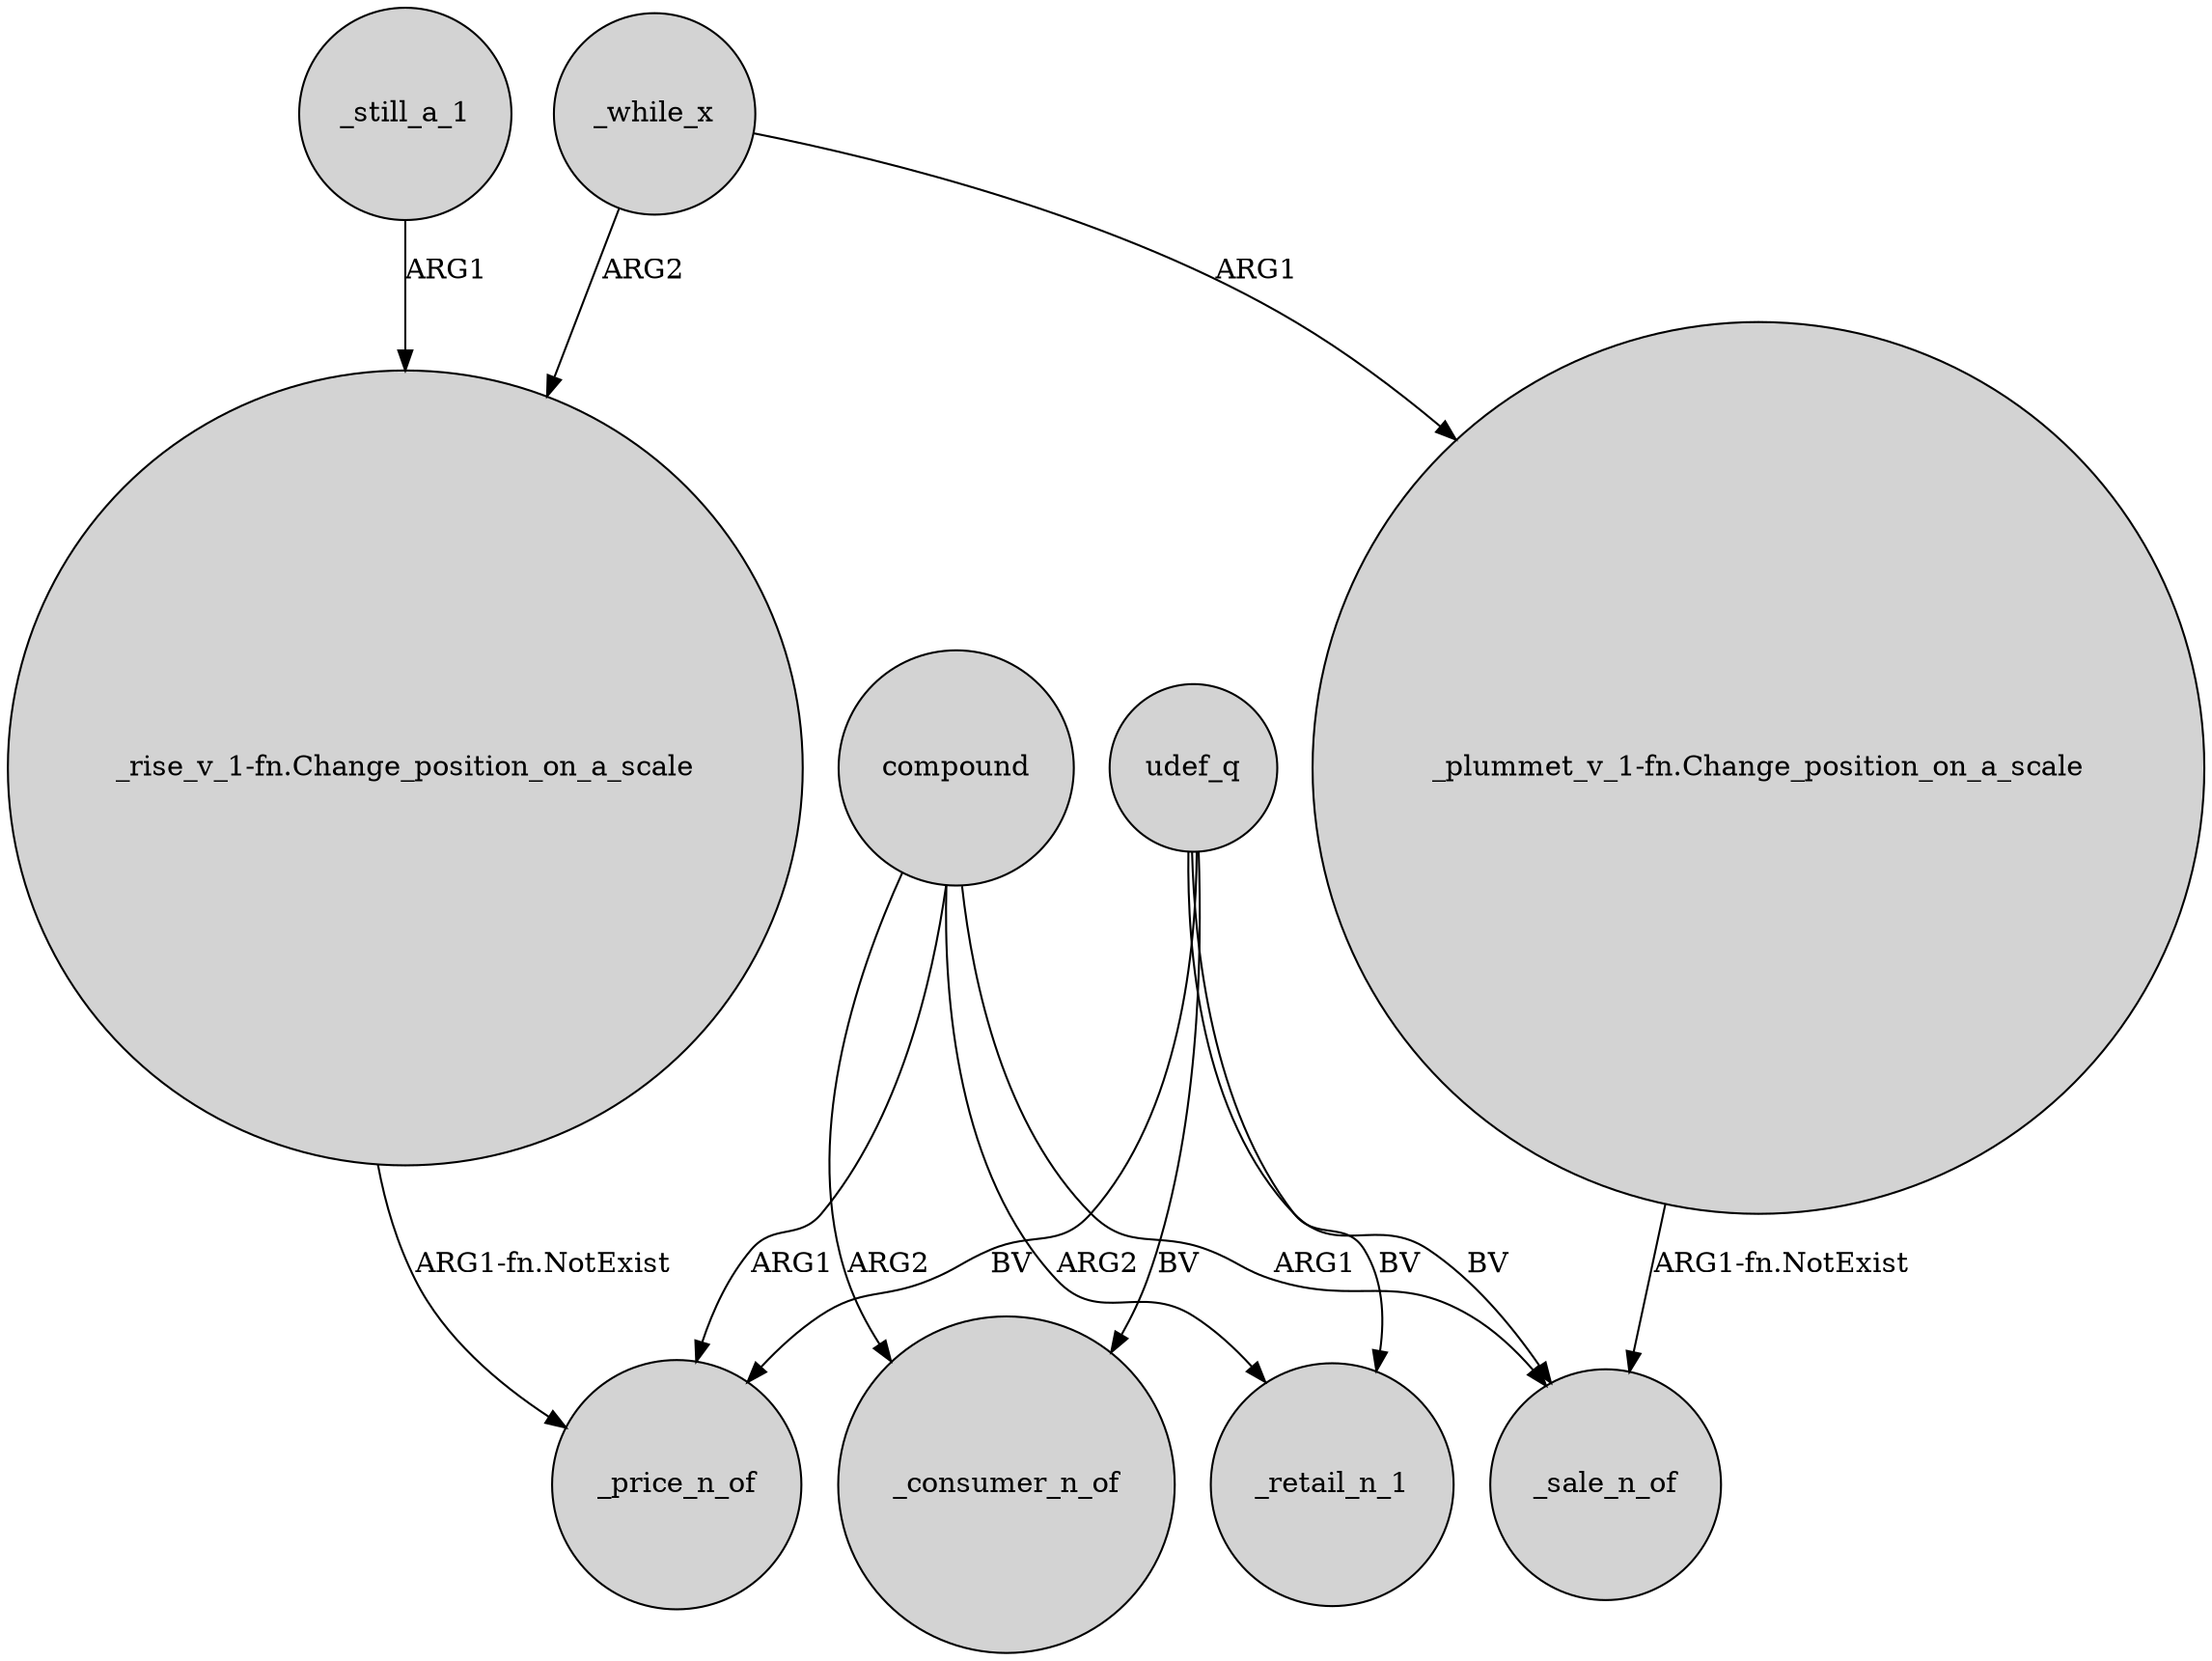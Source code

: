 digraph {
	node [shape=circle style=filled]
	compound -> _consumer_n_of [label=ARG2]
	udef_q -> _retail_n_1 [label=BV]
	udef_q -> _price_n_of [label=BV]
	_still_a_1 -> "_rise_v_1-fn.Change_position_on_a_scale" [label=ARG1]
	compound -> _price_n_of [label=ARG1]
	"_plummet_v_1-fn.Change_position_on_a_scale" -> _sale_n_of [label="ARG1-fn.NotExist"]
	_while_x -> "_rise_v_1-fn.Change_position_on_a_scale" [label=ARG2]
	udef_q -> _consumer_n_of [label=BV]
	compound -> _sale_n_of [label=ARG1]
	_while_x -> "_plummet_v_1-fn.Change_position_on_a_scale" [label=ARG1]
	udef_q -> _sale_n_of [label=BV]
	compound -> _retail_n_1 [label=ARG2]
	"_rise_v_1-fn.Change_position_on_a_scale" -> _price_n_of [label="ARG1-fn.NotExist"]
}
